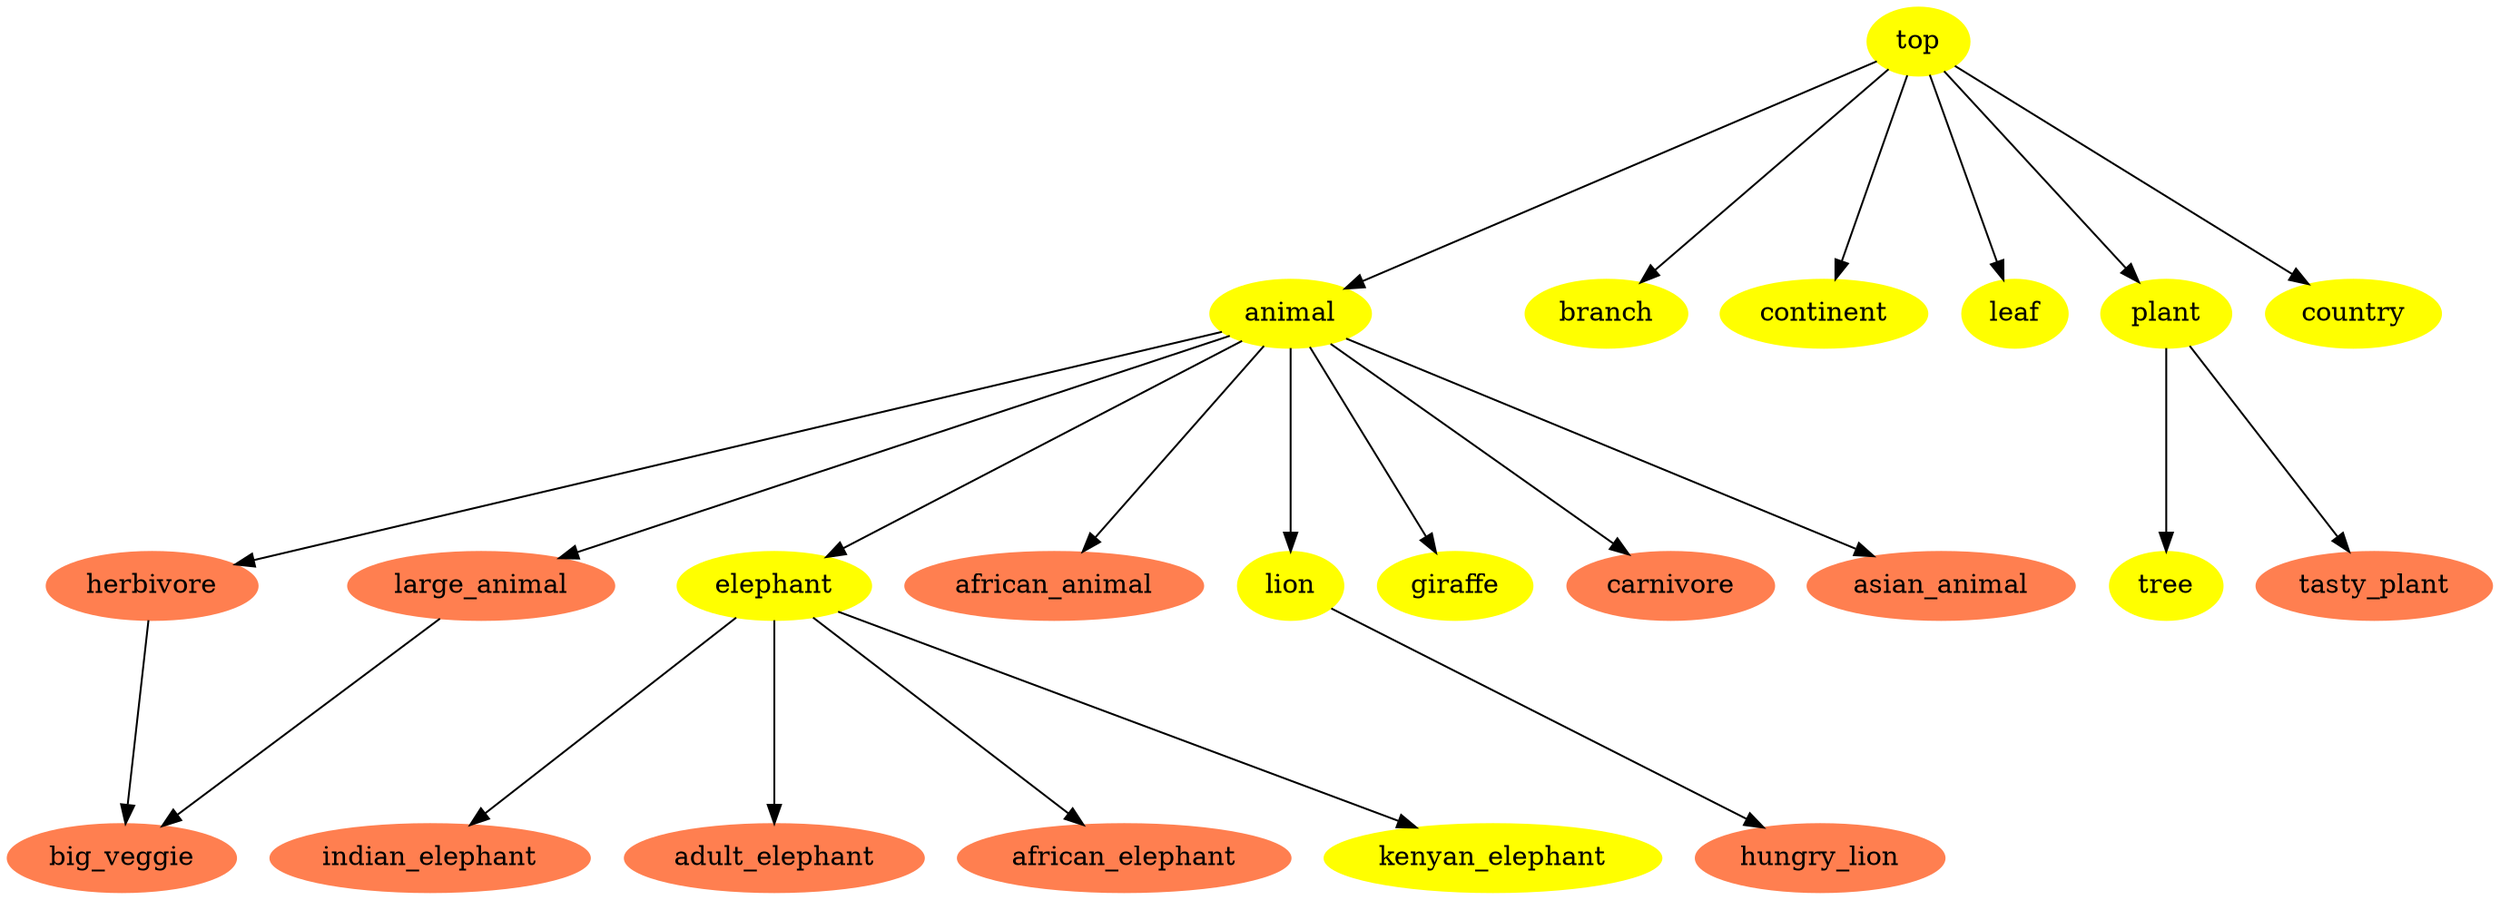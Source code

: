 digraph generated {
  ratio=fill;
  ranksep=1.5;
  node [style=filled];
  top[color=yellow];

  "big_veggie"[color=coral,fontcolor=black];
  "herbivore"-> {  "big_veggie"; };
  "large_animal"-> {  "big_veggie"; };

  "indian_elephant"[color=coral,fontcolor=black];
  "elephant"-> {  "indian_elephant"; };

  "animal"[color=yellow,fontcolor=black];
  {top} ->"animal";

  "branch"[color=yellow,fontcolor=black];
  {top} ->"branch";

  "african_animal"[color=coral,fontcolor=black];
  "animal"-> {  "african_animal"; };

  "adult_elephant"[color=coral,fontcolor=black];
  "elephant"-> {  "adult_elephant"; };

  "continent"[color=yellow,fontcolor=black];
  {top} ->"continent";

  "elephant"[color=yellow,fontcolor=black];
  "animal"-> {  "elephant"; };

  "leaf"[color=yellow,fontcolor=black];
  {top} ->"leaf";

  "lion"[color=yellow,fontcolor=black];
  "animal"-> {  "lion"; };

  "tree"[color=yellow,fontcolor=black];
  "plant"-> {  "tree"; };

  "giraffe"[color=yellow,fontcolor=black];
  "animal"-> {  "giraffe"; };

  "carnivore"[color=coral,fontcolor=black];
  "animal"-> {  "carnivore"; };

  "hungry_lion"[color=coral,fontcolor=black];
  "lion"-> {  "hungry_lion"; };

  "plant"[color=yellow,fontcolor=black];
  {top} ->"plant";

  "african_elephant"[color=coral,fontcolor=black];
  "elephant"-> {  "african_elephant"; };

  "asian_animal"[color=coral,fontcolor=black];
  "animal"-> {  "asian_animal"; };

  "kenyan_elephant"[color=yellow,fontcolor=black];
  "elephant"-> {  "kenyan_elephant"; };

  "country"[color=yellow,fontcolor=black];
  {top} ->"country";

  "tasty_plant"[color=coral,fontcolor=black];
  "plant"-> {  "tasty_plant"; };

  "large_animal"[color=coral,fontcolor=black];
  "animal"-> {  "large_animal"; };

  "herbivore"[color=coral,fontcolor=black];
  "animal"-> {  "herbivore"; };
}
